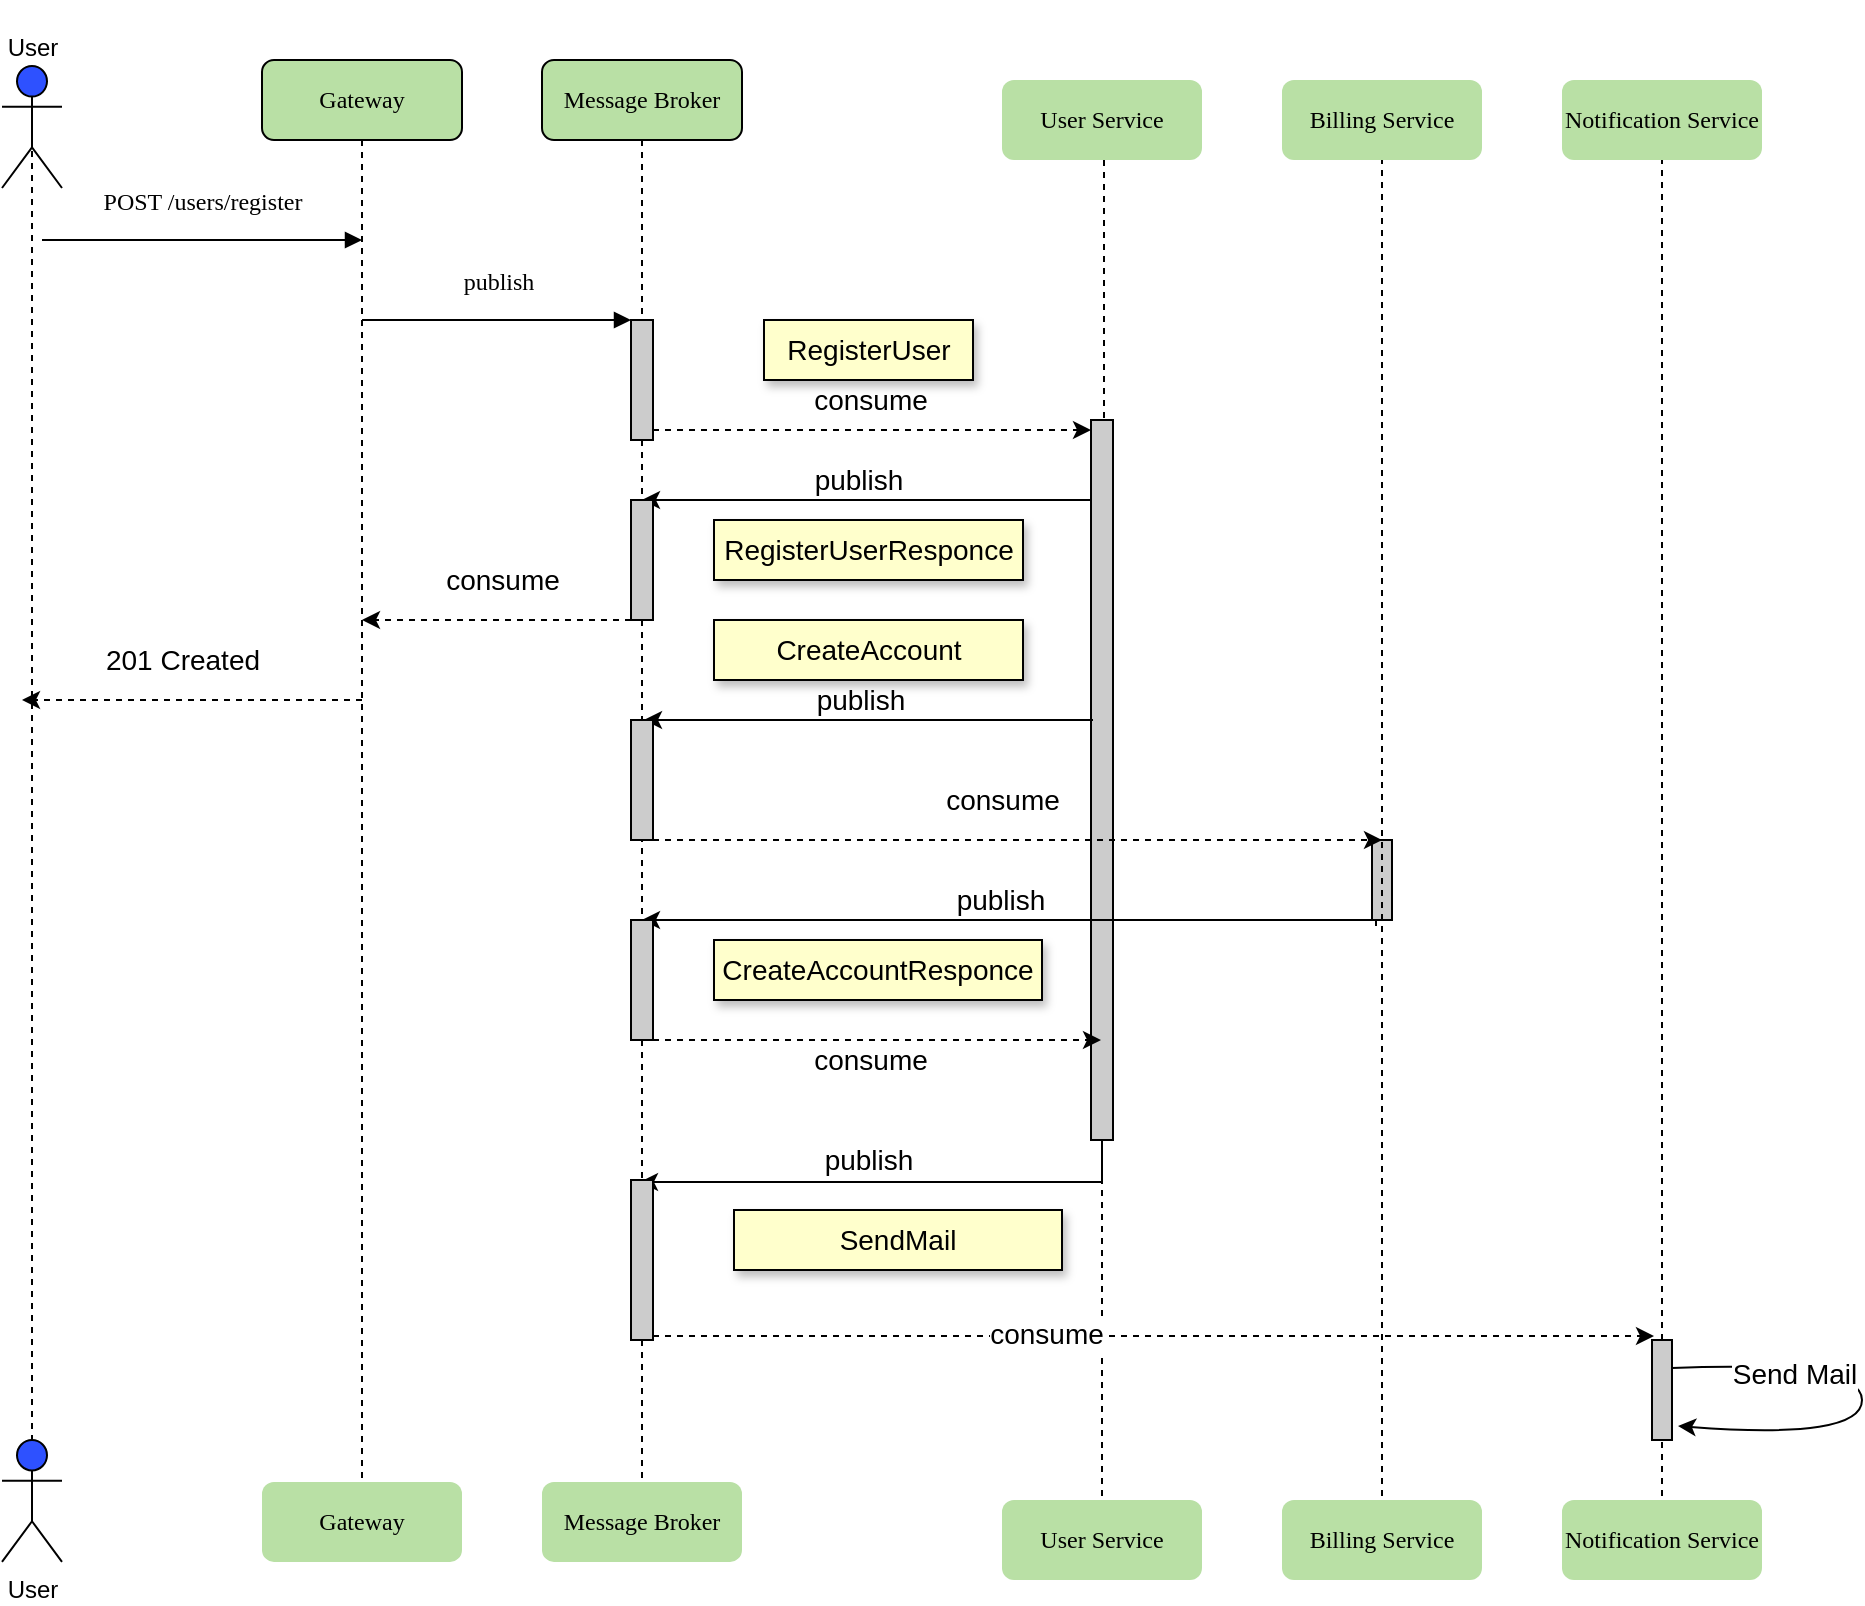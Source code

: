 <mxfile version="14.6.13" type="device" pages="3"><diagram name="Register" id="13e1069c-82ec-6db2-03f1-153e76fe0fe0"><mxGraphModel dx="1422" dy="832" grid="1" gridSize="10" guides="1" tooltips="1" connect="1" arrows="1" fold="1" page="1" pageScale="1" pageWidth="1100" pageHeight="850" background="#ffffff" math="0" shadow="0"><root><mxCell id="0"/><mxCell id="1" parent="0"/><mxCell id="2SGo871ynbZVCUoKekH2-67" style="edgeStyle=elbowEdgeStyle;rounded=0;sketch=0;orthogonalLoop=1;jettySize=auto;elbow=vertical;html=1;shadow=0;dashed=1;fontSize=14;endArrow=none;endFill=0;" parent="1" source="2SGo871ynbZVCUoKekH2-16" target="7baba1c4bc27f4b0-5" edge="1"><mxGeometry relative="1" as="geometry"/></mxCell><mxCell id="7baba1c4bc27f4b0-3" value="User Service" style="shape=umlLifeline;perimeter=lifelinePerimeter;whiteSpace=wrap;html=1;container=1;collapsible=0;recursiveResize=0;outlineConnect=0;rounded=1;shadow=0;comic=0;labelBackgroundColor=none;strokeWidth=1;fontFamily=Verdana;fontSize=12;align=center;fillColor=#B9E0A5;strokeColor=none;" parent="1" vertex="1"><mxGeometry x="540" y="80" width="100" height="630" as="geometry"/></mxCell><mxCell id="7baba1c4bc27f4b0-4" value="Billing Service" style="shape=umlLifeline;perimeter=lifelinePerimeter;whiteSpace=wrap;html=1;container=1;collapsible=0;recursiveResize=0;outlineConnect=0;rounded=1;shadow=0;comic=0;labelBackgroundColor=none;strokeWidth=1;fontFamily=Verdana;fontSize=12;align=center;fillColor=#B9E0A5;strokeColor=none;" parent="1" vertex="1"><mxGeometry x="680" y="80" width="100" height="40" as="geometry"/></mxCell><mxCell id="7baba1c4bc27f4b0-5" value="Notification Service" style="shape=umlLifeline;perimeter=lifelinePerimeter;whiteSpace=wrap;html=1;container=1;collapsible=0;recursiveResize=0;outlineConnect=0;rounded=1;shadow=0;comic=0;labelBackgroundColor=none;strokeWidth=1;fontFamily=Verdana;fontSize=12;align=center;fillColor=#B9E0A5;strokeColor=none;" parent="1" vertex="1"><mxGeometry x="820" y="80" width="100" height="40" as="geometry"/></mxCell><mxCell id="7baba1c4bc27f4b0-16" value="" style="html=1;points=[];perimeter=orthogonalPerimeter;rounded=0;shadow=0;comic=0;labelBackgroundColor=none;strokeWidth=1;fontFamily=Verdana;fontSize=12;align=center;fillColor=#CCCCCC;" parent="1" vertex="1"><mxGeometry x="725" y="460" width="10" height="40" as="geometry"/></mxCell><mxCell id="7baba1c4bc27f4b0-19" value="" style="html=1;points=[];perimeter=orthogonalPerimeter;rounded=0;shadow=0;comic=0;labelBackgroundColor=none;strokeWidth=1;fontFamily=Verdana;fontSize=12;align=center;fillColor=#CCCCCC;" parent="1" vertex="1"><mxGeometry x="865" y="710" width="10" height="50" as="geometry"/></mxCell><mxCell id="2SGo871ynbZVCUoKekH2-10" value="" style="group" parent="1" vertex="1" connectable="0"><mxGeometry x="40" y="40" width="30" height="650" as="geometry"/></mxCell><mxCell id="2SGo871ynbZVCUoKekH2-1" value="User" style="shape=umlActor;verticalLabelPosition=top;verticalAlign=bottom;html=1;outlineConnect=0;fillColor=#2E51FF;labelPosition=center;align=center;" parent="2SGo871ynbZVCUoKekH2-10" vertex="1"><mxGeometry y="33.051" width="30" height="60.937" as="geometry"/></mxCell><mxCell id="2SGo871ynbZVCUoKekH2-63" style="edgeStyle=elbowEdgeStyle;rounded=0;sketch=0;orthogonalLoop=1;jettySize=auto;elbow=vertical;html=1;entryX=0.51;entryY=0.06;entryDx=0;entryDy=0;entryPerimeter=0;shadow=0;dashed=1;fontSize=14;endArrow=none;endFill=0;" parent="1" source="2SGo871ynbZVCUoKekH2-13" target="7baba1c4bc27f4b0-3" edge="1"><mxGeometry relative="1" as="geometry"/></mxCell><mxCell id="2SGo871ynbZVCUoKekH2-13" value="User Service" style="shape=umlLifeline;perimeter=lifelinePerimeter;whiteSpace=wrap;html=1;container=0;collapsible=0;recursiveResize=0;outlineConnect=0;rounded=1;shadow=0;comic=0;labelBackgroundColor=none;strokeWidth=1;fontFamily=Verdana;fontSize=12;align=center;fillColor=#B9E0A5;strokeColor=none;" parent="1" vertex="1"><mxGeometry x="540" y="790" width="100" height="50" as="geometry"/></mxCell><mxCell id="2SGo871ynbZVCUoKekH2-65" style="edgeStyle=elbowEdgeStyle;rounded=0;sketch=0;orthogonalLoop=1;jettySize=auto;elbow=vertical;html=1;shadow=0;dashed=1;fontSize=14;endArrow=none;endFill=0;" parent="1" source="2SGo871ynbZVCUoKekH2-15" target="7baba1c4bc27f4b0-4" edge="1"><mxGeometry relative="1" as="geometry"><mxPoint x="750" y="230" as="targetPoint"/></mxGeometry></mxCell><mxCell id="2SGo871ynbZVCUoKekH2-15" value="Billing Service" style="shape=umlLifeline;perimeter=lifelinePerimeter;whiteSpace=wrap;html=1;container=0;collapsible=0;recursiveResize=0;outlineConnect=0;rounded=1;shadow=0;comic=0;labelBackgroundColor=none;strokeWidth=1;fontFamily=Verdana;fontSize=12;align=center;fillColor=#B9E0A5;strokeColor=none;" parent="1" vertex="1"><mxGeometry x="680" y="790" width="100" height="50" as="geometry"/></mxCell><mxCell id="2SGo871ynbZVCUoKekH2-16" value="Notification Service" style="shape=umlLifeline;perimeter=lifelinePerimeter;whiteSpace=wrap;html=1;container=0;collapsible=0;recursiveResize=0;outlineConnect=0;rounded=1;shadow=0;comic=0;labelBackgroundColor=none;strokeWidth=1;fontFamily=Verdana;fontSize=12;align=center;fillColor=#B9E0A5;strokeColor=none;" parent="1" vertex="1"><mxGeometry x="820" y="790" width="100" height="50" as="geometry"/></mxCell><mxCell id="2SGo871ynbZVCUoKekH2-18" style="edgeStyle=elbowEdgeStyle;rounded=0;sketch=0;orthogonalLoop=1;jettySize=auto;elbow=vertical;html=1;exitX=0.5;exitY=0.5;exitDx=0;exitDy=0;exitPerimeter=0;shadow=0;endArrow=none;endFill=0;dashed=1;" parent="1" source="2SGo871ynbZVCUoKekH2-1" target="2SGo871ynbZVCUoKekH2-8" edge="1"><mxGeometry relative="1" as="geometry"><mxPoint x="55" y="680" as="targetPoint"/></mxGeometry></mxCell><mxCell id="2SGo871ynbZVCUoKekH2-24" style="edgeStyle=elbowEdgeStyle;rounded=0;sketch=0;orthogonalLoop=1;jettySize=auto;elbow=vertical;html=1;shadow=0;dashed=1;endArrow=none;endFill=0;" parent="1" source="2SGo871ynbZVCUoKekH2-20" target="2SGo871ynbZVCUoKekH2-22" edge="1"><mxGeometry relative="1" as="geometry"/></mxCell><mxCell id="2SGo871ynbZVCUoKekH2-20" value="Gateway" style="shape=umlLifeline;perimeter=lifelinePerimeter;whiteSpace=wrap;html=1;container=1;collapsible=0;recursiveResize=0;outlineConnect=0;rounded=1;shadow=0;comic=0;labelBackgroundColor=none;strokeWidth=1;fontFamily=Verdana;fontSize=12;align=center;fillColor=#B9E0A5;size=40;" parent="1" vertex="1"><mxGeometry x="170" y="70" width="100" height="40" as="geometry"/></mxCell><mxCell id="2SGo871ynbZVCUoKekH2-22" value="Gateway" style="shape=umlLifeline;perimeter=lifelinePerimeter;whiteSpace=wrap;html=1;container=0;collapsible=0;recursiveResize=0;outlineConnect=0;rounded=1;shadow=0;comic=0;labelBackgroundColor=none;strokeWidth=1;fontFamily=Verdana;fontSize=12;align=center;fillColor=#B9E0A5;strokeColor=none;" parent="1" vertex="1"><mxGeometry x="170" y="780.94" width="100" height="50" as="geometry"/></mxCell><mxCell id="7baba1c4bc27f4b0-11" value="POST /users/register" style="html=1;verticalAlign=bottom;endArrow=block;labelBackgroundColor=none;fontFamily=Verdana;fontSize=12;edgeStyle=elbowEdgeStyle;elbow=vertical;" parent="1" edge="1"><mxGeometry y="10" relative="1" as="geometry"><mxPoint x="60" y="160" as="sourcePoint"/><mxPoint x="220" y="160" as="targetPoint"/><Array as="points"/><mxPoint as="offset"/></mxGeometry></mxCell><mxCell id="2SGo871ynbZVCUoKekH2-26" style="edgeStyle=elbowEdgeStyle;rounded=0;sketch=0;orthogonalLoop=1;jettySize=auto;elbow=vertical;html=1;shadow=0;dashed=1;endArrow=none;endFill=0;" parent="1" source="2SGo871ynbZVCUoKekH2-27" target="2SGo871ynbZVCUoKekH2-28" edge="1"><mxGeometry relative="1" as="geometry"/></mxCell><mxCell id="2SGo871ynbZVCUoKekH2-27" value="Message Broker" style="shape=umlLifeline;perimeter=lifelinePerimeter;whiteSpace=wrap;html=1;container=1;collapsible=0;recursiveResize=0;outlineConnect=0;rounded=1;shadow=0;comic=0;labelBackgroundColor=none;strokeWidth=1;fontFamily=Verdana;fontSize=12;align=center;fillColor=#B9E0A5;size=40;" parent="1" vertex="1"><mxGeometry x="310" y="70" width="100" height="40" as="geometry"/></mxCell><mxCell id="2SGo871ynbZVCUoKekH2-28" value="Message Broker" style="shape=umlLifeline;perimeter=lifelinePerimeter;whiteSpace=wrap;html=1;container=0;collapsible=0;recursiveResize=0;outlineConnect=0;rounded=1;shadow=0;comic=0;labelBackgroundColor=none;strokeWidth=1;fontFamily=Verdana;fontSize=12;align=center;fillColor=#B9E0A5;strokeColor=none;" parent="1" vertex="1"><mxGeometry x="310" y="780.94" width="100" height="50" as="geometry"/></mxCell><mxCell id="2SGo871ynbZVCUoKekH2-51" style="edgeStyle=elbowEdgeStyle;rounded=0;sketch=0;orthogonalLoop=1;jettySize=auto;elbow=vertical;html=1;shadow=0;dashed=1;fontSize=14;endArrow=classic;endFill=1;" parent="1" source="2SGo871ynbZVCUoKekH2-29" target="2SGo871ynbZVCUoKekH2-32" edge="1"><mxGeometry relative="1" as="geometry"/></mxCell><mxCell id="2SGo871ynbZVCUoKekH2-53" value="consume" style="edgeLabel;html=1;align=center;verticalAlign=middle;resizable=0;points=[];fontSize=14;" parent="2SGo871ynbZVCUoKekH2-51" vertex="1" connectable="0"><mxGeometry x="0.292" y="-3" relative="1" as="geometry"><mxPoint x="-33" y="-18" as="offset"/></mxGeometry></mxCell><mxCell id="2SGo871ynbZVCUoKekH2-29" value="" style="html=1;points=[];perimeter=orthogonalPerimeter;rounded=0;shadow=0;comic=0;labelBackgroundColor=none;strokeWidth=1;fontFamily=Verdana;fontSize=12;align=center;fillColor=#CCCCCC;" parent="1" vertex="1"><mxGeometry x="354.5" y="200" width="11" height="60" as="geometry"/></mxCell><mxCell id="2SGo871ynbZVCUoKekH2-30" value="publish" style="html=1;verticalAlign=bottom;endArrow=block;labelBackgroundColor=none;fontFamily=Verdana;fontSize=12;edgeStyle=elbowEdgeStyle;elbow=vertical;" parent="1" target="2SGo871ynbZVCUoKekH2-29" edge="1"><mxGeometry y="10" relative="1" as="geometry"><mxPoint x="220" y="200" as="sourcePoint"/><mxPoint x="320" y="190" as="targetPoint"/><Array as="points"><mxPoint x="287" y="200"/></Array><mxPoint as="offset"/></mxGeometry></mxCell><mxCell id="2SGo871ynbZVCUoKekH2-35" style="edgeStyle=elbowEdgeStyle;rounded=0;sketch=0;orthogonalLoop=1;jettySize=auto;elbow=vertical;html=1;shadow=0;fontSize=14;endArrow=classic;endFill=1;" parent="1" source="2SGo871ynbZVCUoKekH2-32" edge="1"><mxGeometry relative="1" as="geometry"><mxPoint x="360" y="290" as="targetPoint"/><Array as="points"><mxPoint x="400" y="290"/></Array></mxGeometry></mxCell><mxCell id="2SGo871ynbZVCUoKekH2-36" value="publish" style="edgeLabel;html=1;align=center;verticalAlign=middle;resizable=0;points=[];fontSize=14;" parent="2SGo871ynbZVCUoKekH2-35" vertex="1" connectable="0"><mxGeometry x="0.036" y="1" relative="1" as="geometry"><mxPoint y="-11" as="offset"/></mxGeometry></mxCell><mxCell id="2SGo871ynbZVCUoKekH2-70" style="edgeStyle=elbowEdgeStyle;rounded=0;sketch=0;orthogonalLoop=1;jettySize=auto;elbow=vertical;html=1;entryX=0.409;entryY=0.017;entryDx=0;entryDy=0;entryPerimeter=0;shadow=0;fontSize=14;endArrow=classic;endFill=1;" parent="1" source="2SGo871ynbZVCUoKekH2-32" target="2SGo871ynbZVCUoKekH2-60" edge="1"><mxGeometry relative="1" as="geometry"><Array as="points"><mxPoint x="480" y="631"/><mxPoint x="480" y="611"/></Array></mxGeometry></mxCell><mxCell id="2SGo871ynbZVCUoKekH2-71" value="publish" style="edgeLabel;html=1;align=center;verticalAlign=middle;resizable=0;points=[];fontSize=14;" parent="2SGo871ynbZVCUoKekH2-70" vertex="1" connectable="0"><mxGeometry x="-0.071" y="2" relative="1" as="geometry"><mxPoint x="-21" y="-13" as="offset"/></mxGeometry></mxCell><mxCell id="2SGo871ynbZVCUoKekH2-32" value="" style="html=1;points=[];perimeter=orthogonalPerimeter;rounded=0;shadow=0;comic=0;labelBackgroundColor=none;strokeWidth=1;fontFamily=Verdana;fontSize=12;align=center;fillColor=#CCCCCC;" parent="1" vertex="1"><mxGeometry x="584.5" y="250" width="11" height="360" as="geometry"/></mxCell><mxCell id="2SGo871ynbZVCUoKekH2-37" value="RegisterUser" style="rounded=0;whiteSpace=wrap;html=1;shadow=1;fontSize=14;strokeColor=#000000;fillColor=#FFFFCC;" parent="1" vertex="1"><mxGeometry x="421" y="200" width="104.5" height="30" as="geometry"/></mxCell><mxCell id="2SGo871ynbZVCUoKekH2-38" value="RegisterUserResponce" style="rounded=0;whiteSpace=wrap;html=1;shadow=1;fontSize=14;strokeColor=#000000;fillColor=#FFFFCC;" parent="1" vertex="1"><mxGeometry x="396" y="300" width="154.5" height="30" as="geometry"/></mxCell><mxCell id="2SGo871ynbZVCUoKekH2-41" style="edgeStyle=elbowEdgeStyle;rounded=0;sketch=0;orthogonalLoop=1;jettySize=auto;elbow=vertical;html=1;shadow=0;fontSize=14;endArrow=classic;endFill=1;dashed=1;" parent="1" source="2SGo871ynbZVCUoKekH2-40" edge="1"><mxGeometry relative="1" as="geometry"><mxPoint x="220" y="350" as="targetPoint"/></mxGeometry></mxCell><mxCell id="2SGo871ynbZVCUoKekH2-43" value="consume" style="edgeLabel;html=1;align=center;verticalAlign=middle;resizable=0;points=[];fontSize=14;" parent="2SGo871ynbZVCUoKekH2-41" vertex="1" connectable="0"><mxGeometry x="0.286" y="2" relative="1" as="geometry"><mxPoint x="22" y="-22" as="offset"/></mxGeometry></mxCell><mxCell id="2SGo871ynbZVCUoKekH2-40" value="" style="html=1;points=[];perimeter=orthogonalPerimeter;rounded=0;shadow=0;comic=0;labelBackgroundColor=none;strokeWidth=1;fontFamily=Verdana;fontSize=12;align=center;fillColor=#CCCCCC;" parent="1" vertex="1"><mxGeometry x="354.5" y="290" width="11" height="60" as="geometry"/></mxCell><mxCell id="2SGo871ynbZVCUoKekH2-42" style="edgeStyle=elbowEdgeStyle;rounded=0;sketch=0;orthogonalLoop=1;jettySize=auto;elbow=vertical;html=1;shadow=0;fontSize=14;endArrow=classic;endFill=1;dashed=1;" parent="1" edge="1"><mxGeometry relative="1" as="geometry"><mxPoint x="50" y="390" as="targetPoint"/><mxPoint x="220" y="390" as="sourcePoint"/></mxGeometry></mxCell><mxCell id="2SGo871ynbZVCUoKekH2-44" value="201 Created" style="edgeLabel;html=1;align=center;verticalAlign=middle;resizable=0;points=[];fontSize=14;" parent="2SGo871ynbZVCUoKekH2-42" vertex="1" connectable="0"><mxGeometry x="0.282" y="1" relative="1" as="geometry"><mxPoint x="19" y="-21" as="offset"/></mxGeometry></mxCell><mxCell id="2SGo871ynbZVCUoKekH2-45" style="edgeStyle=elbowEdgeStyle;rounded=0;sketch=0;orthogonalLoop=1;jettySize=auto;elbow=vertical;html=1;shadow=0;fontSize=14;endArrow=classic;endFill=1;" parent="1" edge="1"><mxGeometry relative="1" as="geometry"><mxPoint x="361" y="400" as="targetPoint"/><mxPoint x="585.5" y="400" as="sourcePoint"/><Array as="points"><mxPoint x="401" y="400"/></Array></mxGeometry></mxCell><mxCell id="2SGo871ynbZVCUoKekH2-46" value="publish" style="edgeLabel;html=1;align=center;verticalAlign=middle;resizable=0;points=[];fontSize=14;" parent="2SGo871ynbZVCUoKekH2-45" vertex="1" connectable="0"><mxGeometry x="0.036" y="1" relative="1" as="geometry"><mxPoint y="-11" as="offset"/></mxGeometry></mxCell><mxCell id="2SGo871ynbZVCUoKekH2-68" style="edgeStyle=elbowEdgeStyle;rounded=0;sketch=0;orthogonalLoop=1;jettySize=auto;elbow=vertical;html=1;entryX=0.5;entryY=0;entryDx=0;entryDy=0;entryPerimeter=0;shadow=0;dashed=1;fontSize=14;endArrow=classic;endFill=1;" parent="1" source="2SGo871ynbZVCUoKekH2-47" target="7baba1c4bc27f4b0-16" edge="1"><mxGeometry relative="1" as="geometry"><Array as="points"><mxPoint x="548" y="460"/></Array></mxGeometry></mxCell><mxCell id="2SGo871ynbZVCUoKekH2-69" value="consume" style="edgeLabel;html=1;align=center;verticalAlign=middle;resizable=0;points=[];fontSize=14;" parent="2SGo871ynbZVCUoKekH2-68" vertex="1" connectable="0"><mxGeometry x="-0.086" y="3" relative="1" as="geometry"><mxPoint x="8" y="-17" as="offset"/></mxGeometry></mxCell><mxCell id="2SGo871ynbZVCUoKekH2-47" value="" style="html=1;points=[];perimeter=orthogonalPerimeter;rounded=0;shadow=0;comic=0;labelBackgroundColor=none;strokeWidth=1;fontFamily=Verdana;fontSize=12;align=center;fillColor=#CCCCCC;" parent="1" vertex="1"><mxGeometry x="354.5" y="400" width="11" height="60" as="geometry"/></mxCell><mxCell id="2SGo871ynbZVCUoKekH2-52" value="CreateAccount" style="rounded=0;whiteSpace=wrap;html=1;shadow=1;fontSize=14;strokeColor=#000000;fillColor=#FFFFCC;" parent="1" vertex="1"><mxGeometry x="396" y="350" width="154.5" height="30" as="geometry"/></mxCell><mxCell id="2SGo871ynbZVCUoKekH2-54" style="edgeStyle=elbowEdgeStyle;rounded=0;sketch=0;orthogonalLoop=1;jettySize=auto;elbow=vertical;html=1;shadow=0;fontSize=14;endArrow=classic;endFill=1;exitX=0.2;exitY=1.075;exitDx=0;exitDy=0;exitPerimeter=0;" parent="1" source="7baba1c4bc27f4b0-16" edge="1"><mxGeometry relative="1" as="geometry"><mxPoint x="360" y="500" as="targetPoint"/><mxPoint x="584.5" y="500" as="sourcePoint"/><Array as="points"><mxPoint x="400" y="500"/></Array></mxGeometry></mxCell><mxCell id="2SGo871ynbZVCUoKekH2-55" value="publish" style="edgeLabel;html=1;align=center;verticalAlign=middle;resizable=0;points=[];fontSize=14;" parent="2SGo871ynbZVCUoKekH2-54" vertex="1" connectable="0"><mxGeometry x="0.036" y="1" relative="1" as="geometry"><mxPoint y="-11" as="offset"/></mxGeometry></mxCell><mxCell id="2SGo871ynbZVCUoKekH2-58" style="edgeStyle=elbowEdgeStyle;rounded=0;sketch=0;orthogonalLoop=1;jettySize=auto;elbow=vertical;html=1;shadow=0;dashed=1;fontSize=14;endArrow=classic;endFill=1;" parent="1" source="2SGo871ynbZVCUoKekH2-56" target="7baba1c4bc27f4b0-3" edge="1"><mxGeometry relative="1" as="geometry"><Array as="points"><mxPoint x="453" y="560"/></Array></mxGeometry></mxCell><mxCell id="2SGo871ynbZVCUoKekH2-59" value="consume" style="edgeLabel;html=1;align=center;verticalAlign=middle;resizable=0;points=[];fontSize=14;" parent="2SGo871ynbZVCUoKekH2-58" vertex="1" connectable="0"><mxGeometry x="-0.103" y="-1" relative="1" as="geometry"><mxPoint x="8" y="9" as="offset"/></mxGeometry></mxCell><mxCell id="2SGo871ynbZVCUoKekH2-56" value="" style="html=1;points=[];perimeter=orthogonalPerimeter;rounded=0;shadow=0;comic=0;labelBackgroundColor=none;strokeWidth=1;fontFamily=Verdana;fontSize=12;align=center;fillColor=#CCCCCC;" parent="1" vertex="1"><mxGeometry x="354.5" y="500" width="11" height="60" as="geometry"/></mxCell><mxCell id="2SGo871ynbZVCUoKekH2-57" value="CreateAccountResponce" style="rounded=0;whiteSpace=wrap;html=1;shadow=1;fontSize=14;strokeColor=#000000;fillColor=#FFFFCC;" parent="1" vertex="1"><mxGeometry x="396" y="510" width="164" height="30" as="geometry"/></mxCell><mxCell id="2SGo871ynbZVCUoKekH2-74" style="edgeStyle=elbowEdgeStyle;rounded=0;sketch=0;orthogonalLoop=1;jettySize=auto;elbow=vertical;html=1;entryX=0.1;entryY=-0.04;entryDx=0;entryDy=0;entryPerimeter=0;shadow=0;fontSize=14;endArrow=classic;endFill=1;dashed=1;" parent="1" source="2SGo871ynbZVCUoKekH2-60" target="7baba1c4bc27f4b0-19" edge="1"><mxGeometry relative="1" as="geometry"><Array as="points"><mxPoint x="616" y="708"/></Array></mxGeometry></mxCell><mxCell id="bKW-p8GnOMBq0rDlhqdO-1" value="consume" style="edgeLabel;html=1;align=center;verticalAlign=middle;resizable=0;points=[];fontSize=14;" parent="2SGo871ynbZVCUoKekH2-74" vertex="1" connectable="0"><mxGeometry x="-0.219" y="1" relative="1" as="geometry"><mxPoint x="1" as="offset"/></mxGeometry></mxCell><mxCell id="2SGo871ynbZVCUoKekH2-60" value="" style="html=1;points=[];perimeter=orthogonalPerimeter;rounded=0;shadow=0;comic=0;labelBackgroundColor=none;strokeWidth=1;fontFamily=Verdana;fontSize=12;align=center;fillColor=#CCCCCC;" parent="1" vertex="1"><mxGeometry x="354.5" y="630" width="11" height="80" as="geometry"/></mxCell><mxCell id="2SGo871ynbZVCUoKekH2-8" value="User" style="shape=umlActor;verticalLabelPosition=bottom;verticalAlign=top;html=1;outlineConnect=0;fillColor=#2E51FF;" parent="1" vertex="1"><mxGeometry x="40" y="760.003" width="30" height="60.937" as="geometry"/></mxCell><mxCell id="2SGo871ynbZVCUoKekH2-72" value="SendMail" style="rounded=0;whiteSpace=wrap;html=1;shadow=1;fontSize=14;strokeColor=#000000;fillColor=#FFFFCC;" parent="1" vertex="1"><mxGeometry x="406" y="645" width="164" height="30" as="geometry"/></mxCell><mxCell id="2SGo871ynbZVCUoKekH2-76" value="" style="curved=1;endArrow=classic;html=1;shadow=0;fontSize=14;entryX=1.3;entryY=0.86;entryDx=0;entryDy=0;entryPerimeter=0;exitX=1;exitY=0.28;exitDx=0;exitDy=0;exitPerimeter=0;" parent="1" source="7baba1c4bc27f4b0-19" target="7baba1c4bc27f4b0-19" edge="1"><mxGeometry width="50" height="50" relative="1" as="geometry"><mxPoint x="930" y="720" as="sourcePoint"/><mxPoint x="570" y="410" as="targetPoint"/><Array as="points"><mxPoint x="970" y="720"/><mxPoint x="970" y="760"/></Array></mxGeometry></mxCell><mxCell id="2SGo871ynbZVCUoKekH2-77" value="Send Mail" style="edgeLabel;html=1;align=center;verticalAlign=middle;resizable=0;points=[];fontSize=14;" parent="2SGo871ynbZVCUoKekH2-76" vertex="1" connectable="0"><mxGeometry x="-0.465" y="-5" relative="1" as="geometry"><mxPoint as="offset"/></mxGeometry></mxCell></root></mxGraphModel></diagram><diagram name="Order" id="v_6pavq7wG0vKGo_uAFt"><mxGraphModel dx="1422" dy="832" grid="1" gridSize="10" guides="1" tooltips="1" connect="1" arrows="1" fold="1" page="1" pageScale="1" pageWidth="1100" pageHeight="850" background="#ffffff" math="0" shadow="0"><root><mxCell id="8iOl1f7Hz3PEzKFH0H4v-0"/><mxCell id="8iOl1f7Hz3PEzKFH0H4v-1" parent="8iOl1f7Hz3PEzKFH0H4v-0"/><mxCell id="MxfTaVZXH4EvizRFQKnM-2" style="edgeStyle=orthogonalEdgeStyle;rounded=0;orthogonalLoop=1;jettySize=auto;html=1;dashed=1;" parent="8iOl1f7Hz3PEzKFH0H4v-1" source="MxfTaVZXH4EvizRFQKnM-0" target="MxfTaVZXH4EvizRFQKnM-1" edge="1"><mxGeometry relative="1" as="geometry"/></mxCell><mxCell id="8iOl1f7Hz3PEzKFH0H4v-2" style="edgeStyle=elbowEdgeStyle;rounded=0;sketch=0;orthogonalLoop=1;jettySize=auto;elbow=vertical;html=1;shadow=0;dashed=1;fontSize=14;endArrow=none;endFill=0;" parent="8iOl1f7Hz3PEzKFH0H4v-1" source="8iOl1f7Hz3PEzKFH0H4v-14" target="8iOl1f7Hz3PEzKFH0H4v-5" edge="1"><mxGeometry relative="1" as="geometry"/></mxCell><mxCell id="8iOl1f7Hz3PEzKFH0H4v-3" value="User Service" style="shape=umlLifeline;perimeter=lifelinePerimeter;whiteSpace=wrap;html=1;container=1;collapsible=0;recursiveResize=0;outlineConnect=0;rounded=1;shadow=0;comic=0;labelBackgroundColor=none;strokeWidth=1;fontFamily=Verdana;fontSize=12;align=center;fillColor=#B9E0A5;strokeColor=none;" parent="8iOl1f7Hz3PEzKFH0H4v-1" vertex="1"><mxGeometry x="642" y="70" width="100" height="630" as="geometry"/></mxCell><mxCell id="8iOl1f7Hz3PEzKFH0H4v-4" value="Billing Service" style="shape=umlLifeline;perimeter=lifelinePerimeter;whiteSpace=wrap;html=1;container=1;collapsible=0;recursiveResize=0;outlineConnect=0;rounded=1;shadow=0;comic=0;labelBackgroundColor=none;strokeWidth=1;fontFamily=Verdana;fontSize=12;align=center;fillColor=#B9E0A5;strokeColor=none;" parent="8iOl1f7Hz3PEzKFH0H4v-1" vertex="1"><mxGeometry x="782" y="70" width="100" height="40" as="geometry"/></mxCell><mxCell id="8iOl1f7Hz3PEzKFH0H4v-5" value="Notification Service" style="shape=umlLifeline;perimeter=lifelinePerimeter;whiteSpace=wrap;html=1;container=1;collapsible=0;recursiveResize=0;outlineConnect=0;rounded=1;shadow=0;comic=0;labelBackgroundColor=none;strokeWidth=1;fontFamily=Verdana;fontSize=12;align=center;fillColor=#B9E0A5;strokeColor=none;" parent="8iOl1f7Hz3PEzKFH0H4v-1" vertex="1"><mxGeometry x="922" y="70" width="100" height="40" as="geometry"/></mxCell><mxCell id="8iOl1f7Hz3PEzKFH0H4v-7" value="" style="html=1;points=[];perimeter=orthogonalPerimeter;rounded=0;shadow=0;comic=0;labelBackgroundColor=none;strokeWidth=1;fontFamily=Verdana;fontSize=12;align=center;fillColor=#CCCCCC;" parent="8iOl1f7Hz3PEzKFH0H4v-1" vertex="1"><mxGeometry x="967" y="740" width="10" height="50" as="geometry"/></mxCell><mxCell id="8iOl1f7Hz3PEzKFH0H4v-8" value="" style="group" parent="8iOl1f7Hz3PEzKFH0H4v-1" vertex="1" connectable="0"><mxGeometry x="40" y="40" width="30" height="650" as="geometry"/></mxCell><mxCell id="8iOl1f7Hz3PEzKFH0H4v-9" value="User" style="shape=umlActor;verticalLabelPosition=top;verticalAlign=bottom;html=1;outlineConnect=0;fillColor=#2E51FF;labelPosition=center;align=center;" parent="8iOl1f7Hz3PEzKFH0H4v-8" vertex="1"><mxGeometry y="33.051" width="30" height="60.937" as="geometry"/></mxCell><mxCell id="8iOl1f7Hz3PEzKFH0H4v-10" style="edgeStyle=elbowEdgeStyle;rounded=0;sketch=0;orthogonalLoop=1;jettySize=auto;elbow=vertical;html=1;entryX=0.51;entryY=0.06;entryDx=0;entryDy=0;entryPerimeter=0;shadow=0;dashed=1;fontSize=14;endArrow=none;endFill=0;" parent="8iOl1f7Hz3PEzKFH0H4v-1" source="8iOl1f7Hz3PEzKFH0H4v-11" target="8iOl1f7Hz3PEzKFH0H4v-3" edge="1"><mxGeometry relative="1" as="geometry"/></mxCell><mxCell id="8iOl1f7Hz3PEzKFH0H4v-11" value="User Service" style="shape=umlLifeline;perimeter=lifelinePerimeter;whiteSpace=wrap;html=1;container=0;collapsible=0;recursiveResize=0;outlineConnect=0;rounded=1;shadow=0;comic=0;labelBackgroundColor=none;strokeWidth=1;fontFamily=Verdana;fontSize=12;align=center;fillColor=#B9E0A5;strokeColor=none;" parent="8iOl1f7Hz3PEzKFH0H4v-1" vertex="1"><mxGeometry x="642" y="880" width="100" height="50" as="geometry"/></mxCell><mxCell id="8iOl1f7Hz3PEzKFH0H4v-12" style="edgeStyle=elbowEdgeStyle;rounded=0;sketch=0;orthogonalLoop=1;jettySize=auto;elbow=vertical;html=1;shadow=0;dashed=1;fontSize=14;endArrow=none;endFill=0;" parent="8iOl1f7Hz3PEzKFH0H4v-1" source="8iOl1f7Hz3PEzKFH0H4v-13" target="8iOl1f7Hz3PEzKFH0H4v-4" edge="1"><mxGeometry relative="1" as="geometry"><mxPoint x="852" y="220" as="targetPoint"/></mxGeometry></mxCell><mxCell id="8iOl1f7Hz3PEzKFH0H4v-13" value="Billing Service" style="shape=umlLifeline;perimeter=lifelinePerimeter;whiteSpace=wrap;html=1;container=0;collapsible=0;recursiveResize=0;outlineConnect=0;rounded=1;shadow=0;comic=0;labelBackgroundColor=none;strokeWidth=1;fontFamily=Verdana;fontSize=12;align=center;fillColor=#B9E0A5;strokeColor=none;" parent="8iOl1f7Hz3PEzKFH0H4v-1" vertex="1"><mxGeometry x="782" y="880" width="100" height="50" as="geometry"/></mxCell><mxCell id="8iOl1f7Hz3PEzKFH0H4v-14" value="Notification Service" style="shape=umlLifeline;perimeter=lifelinePerimeter;whiteSpace=wrap;html=1;container=0;collapsible=0;recursiveResize=0;outlineConnect=0;rounded=1;shadow=0;comic=0;labelBackgroundColor=none;strokeWidth=1;fontFamily=Verdana;fontSize=12;align=center;fillColor=#B9E0A5;strokeColor=none;" parent="8iOl1f7Hz3PEzKFH0H4v-1" vertex="1"><mxGeometry x="922" y="880" width="100" height="50" as="geometry"/></mxCell><mxCell id="8iOl1f7Hz3PEzKFH0H4v-15" style="edgeStyle=elbowEdgeStyle;rounded=0;sketch=0;orthogonalLoop=1;jettySize=auto;elbow=vertical;html=1;exitX=0.5;exitY=0.5;exitDx=0;exitDy=0;exitPerimeter=0;shadow=0;endArrow=none;endFill=0;dashed=1;" parent="8iOl1f7Hz3PEzKFH0H4v-1" source="8iOl1f7Hz3PEzKFH0H4v-9" target="8iOl1f7Hz3PEzKFH0H4v-54" edge="1"><mxGeometry relative="1" as="geometry"><mxPoint x="55" y="680" as="targetPoint"/></mxGeometry></mxCell><mxCell id="8iOl1f7Hz3PEzKFH0H4v-16" style="edgeStyle=elbowEdgeStyle;rounded=0;sketch=0;orthogonalLoop=1;jettySize=auto;elbow=vertical;html=1;shadow=0;dashed=1;endArrow=none;endFill=0;" parent="8iOl1f7Hz3PEzKFH0H4v-1" source="8iOl1f7Hz3PEzKFH0H4v-17" target="8iOl1f7Hz3PEzKFH0H4v-18" edge="1"><mxGeometry relative="1" as="geometry"/></mxCell><mxCell id="8iOl1f7Hz3PEzKFH0H4v-17" value="Gateway" style="shape=umlLifeline;perimeter=lifelinePerimeter;whiteSpace=wrap;html=1;container=1;collapsible=0;recursiveResize=0;outlineConnect=0;rounded=1;shadow=0;comic=0;labelBackgroundColor=none;strokeWidth=1;fontFamily=Verdana;fontSize=12;align=center;fillColor=#B9E0A5;size=40;" parent="8iOl1f7Hz3PEzKFH0H4v-1" vertex="1"><mxGeometry x="170" y="70" width="100" height="40" as="geometry"/></mxCell><mxCell id="8iOl1f7Hz3PEzKFH0H4v-18" value="Gateway" style="shape=umlLifeline;perimeter=lifelinePerimeter;whiteSpace=wrap;html=1;container=0;collapsible=0;recursiveResize=0;outlineConnect=0;rounded=1;shadow=0;comic=0;labelBackgroundColor=none;strokeWidth=1;fontFamily=Verdana;fontSize=12;align=center;fillColor=#B9E0A5;strokeColor=none;" parent="8iOl1f7Hz3PEzKFH0H4v-1" vertex="1"><mxGeometry x="170" y="880" width="100" height="50" as="geometry"/></mxCell><mxCell id="8iOl1f7Hz3PEzKFH0H4v-19" value="POST /orders" style="html=1;verticalAlign=bottom;endArrow=block;labelBackgroundColor=none;fontFamily=Verdana;fontSize=12;edgeStyle=elbowEdgeStyle;elbow=vertical;" parent="8iOl1f7Hz3PEzKFH0H4v-1" edge="1"><mxGeometry y="10" relative="1" as="geometry"><mxPoint x="60" y="160" as="sourcePoint"/><mxPoint x="220" y="160" as="targetPoint"/><Array as="points"/><mxPoint as="offset"/></mxGeometry></mxCell><mxCell id="8iOl1f7Hz3PEzKFH0H4v-20" style="edgeStyle=elbowEdgeStyle;rounded=0;sketch=0;orthogonalLoop=1;jettySize=auto;elbow=vertical;html=1;shadow=0;dashed=1;endArrow=none;endFill=0;" parent="8iOl1f7Hz3PEzKFH0H4v-1" source="8iOl1f7Hz3PEzKFH0H4v-21" target="8iOl1f7Hz3PEzKFH0H4v-22" edge="1"><mxGeometry relative="1" as="geometry"/></mxCell><mxCell id="8iOl1f7Hz3PEzKFH0H4v-21" value="Message Broker" style="shape=umlLifeline;perimeter=lifelinePerimeter;whiteSpace=wrap;html=1;container=1;collapsible=0;recursiveResize=0;outlineConnect=0;rounded=1;shadow=0;comic=0;labelBackgroundColor=none;strokeWidth=1;fontFamily=Verdana;fontSize=12;align=center;fillColor=#B9E0A5;size=40;" parent="8iOl1f7Hz3PEzKFH0H4v-1" vertex="1"><mxGeometry x="310" y="70" width="100" height="40" as="geometry"/></mxCell><mxCell id="8iOl1f7Hz3PEzKFH0H4v-22" value="Message Broker" style="shape=umlLifeline;perimeter=lifelinePerimeter;whiteSpace=wrap;html=1;container=0;collapsible=0;recursiveResize=0;outlineConnect=0;rounded=1;shadow=0;comic=0;labelBackgroundColor=none;strokeWidth=1;fontFamily=Verdana;fontSize=12;align=center;fillColor=#B9E0A5;strokeColor=none;" parent="8iOl1f7Hz3PEzKFH0H4v-1" vertex="1"><mxGeometry x="310" y="880" width="100" height="50" as="geometry"/></mxCell><mxCell id="MxfTaVZXH4EvizRFQKnM-3" style="edgeStyle=orthogonalEdgeStyle;rounded=0;orthogonalLoop=1;jettySize=auto;html=1;dashed=1;" parent="8iOl1f7Hz3PEzKFH0H4v-1" source="8iOl1f7Hz3PEzKFH0H4v-25" edge="1"><mxGeometry relative="1" as="geometry"><mxPoint x="520" y="260" as="targetPoint"/><Array as="points"><mxPoint x="400" y="260"/><mxPoint x="400" y="260"/></Array></mxGeometry></mxCell><mxCell id="MxfTaVZXH4EvizRFQKnM-4" value="consume" style="edgeLabel;html=1;align=center;verticalAlign=middle;resizable=0;points=[];fontSize=14;" parent="MxfTaVZXH4EvizRFQKnM-3" vertex="1" connectable="0"><mxGeometry x="0.21" relative="1" as="geometry"><mxPoint as="offset"/></mxGeometry></mxCell><mxCell id="8iOl1f7Hz3PEzKFH0H4v-25" value="" style="html=1;points=[];perimeter=orthogonalPerimeter;rounded=0;shadow=0;comic=0;labelBackgroundColor=none;strokeWidth=1;fontFamily=Verdana;fontSize=12;align=center;fillColor=#CCCCCC;" parent="8iOl1f7Hz3PEzKFH0H4v-1" vertex="1"><mxGeometry x="354.5" y="200" width="11" height="60" as="geometry"/></mxCell><mxCell id="8iOl1f7Hz3PEzKFH0H4v-26" value="publish" style="html=1;verticalAlign=bottom;endArrow=block;labelBackgroundColor=none;fontFamily=Verdana;fontSize=12;edgeStyle=elbowEdgeStyle;elbow=vertical;" parent="8iOl1f7Hz3PEzKFH0H4v-1" target="8iOl1f7Hz3PEzKFH0H4v-25" edge="1"><mxGeometry y="10" relative="1" as="geometry"><mxPoint x="220" y="200" as="sourcePoint"/><mxPoint x="320" y="190" as="targetPoint"/><Array as="points"><mxPoint x="287" y="200"/></Array><mxPoint as="offset"/></mxGeometry></mxCell><mxCell id="8iOl1f7Hz3PEzKFH0H4v-32" value="CreateOrder" style="rounded=0;whiteSpace=wrap;html=1;shadow=1;fontSize=14;strokeColor=#000000;fillColor=#FFFFCC;" parent="8iOl1f7Hz3PEzKFH0H4v-1" vertex="1"><mxGeometry x="390" y="210" width="104.5" height="30" as="geometry"/></mxCell><mxCell id="MxfTaVZXH4EvizRFQKnM-6" style="edgeStyle=orthogonalEdgeStyle;rounded=0;orthogonalLoop=1;jettySize=auto;html=1;dashed=1;fontSize=14;entryX=0.6;entryY=-0.037;entryDx=0;entryDy=0;entryPerimeter=0;" parent="8iOl1f7Hz3PEzKFH0H4v-1" source="8iOl1f7Hz3PEzKFH0H4v-36" target="8iOl1f7Hz3PEzKFH0H4v-6" edge="1"><mxGeometry relative="1" as="geometry"><mxPoint x="835" y="290" as="targetPoint"/><Array as="points"><mxPoint x="833" y="370"/></Array></mxGeometry></mxCell><mxCell id="MxfTaVZXH4EvizRFQKnM-7" value="consume" style="edgeLabel;html=1;align=center;verticalAlign=middle;resizable=0;points=[];fontSize=14;" parent="MxfTaVZXH4EvizRFQKnM-6" vertex="1" connectable="0"><mxGeometry x="0.229" y="-1" relative="1" as="geometry"><mxPoint as="offset"/></mxGeometry></mxCell><mxCell id="8iOl1f7Hz3PEzKFH0H4v-36" value="" style="html=1;points=[];perimeter=orthogonalPerimeter;rounded=0;shadow=0;comic=0;labelBackgroundColor=none;strokeWidth=1;fontFamily=Verdana;fontSize=12;align=center;fillColor=#CCCCCC;" parent="8iOl1f7Hz3PEzKFH0H4v-1" vertex="1"><mxGeometry x="354.5" y="310" width="11" height="60" as="geometry"/></mxCell><mxCell id="8iOl1f7Hz3PEzKFH0H4v-37" style="edgeStyle=elbowEdgeStyle;rounded=0;sketch=0;orthogonalLoop=1;jettySize=auto;elbow=vertical;html=1;shadow=0;fontSize=14;endArrow=classic;endFill=1;dashed=1;" parent="8iOl1f7Hz3PEzKFH0H4v-1" edge="1"><mxGeometry relative="1" as="geometry"><mxPoint x="50" y="660" as="targetPoint"/><mxPoint x="220" y="660" as="sourcePoint"/></mxGeometry></mxCell><mxCell id="8iOl1f7Hz3PEzKFH0H4v-38" value="201 Created" style="edgeLabel;html=1;align=center;verticalAlign=middle;resizable=0;points=[];fontSize=14;" parent="8iOl1f7Hz3PEzKFH0H4v-37" vertex="1" connectable="0"><mxGeometry x="0.282" y="1" relative="1" as="geometry"><mxPoint x="19" y="-21" as="offset"/></mxGeometry></mxCell><mxCell id="MxfTaVZXH4EvizRFQKnM-12" style="edgeStyle=orthogonalEdgeStyle;rounded=0;orthogonalLoop=1;jettySize=auto;html=1;fontSize=14;dashed=1;" parent="8iOl1f7Hz3PEzKFH0H4v-1" source="8iOl1f7Hz3PEzKFH0H4v-43" edge="1"><mxGeometry relative="1" as="geometry"><mxPoint x="520" y="480" as="targetPoint"/><Array as="points"><mxPoint x="520" y="480"/></Array></mxGeometry></mxCell><mxCell id="MxfTaVZXH4EvizRFQKnM-13" value="consume" style="edgeLabel;html=1;align=center;verticalAlign=middle;resizable=0;points=[];fontSize=14;" parent="MxfTaVZXH4EvizRFQKnM-12" vertex="1" connectable="0"><mxGeometry x="-0.23" y="2" relative="1" as="geometry"><mxPoint x="1" as="offset"/></mxGeometry></mxCell><mxCell id="8iOl1f7Hz3PEzKFH0H4v-43" value="" style="html=1;points=[];perimeter=orthogonalPerimeter;rounded=0;shadow=0;comic=0;labelBackgroundColor=none;strokeWidth=1;fontFamily=Verdana;fontSize=12;align=center;fillColor=#CCCCCC;" parent="8iOl1f7Hz3PEzKFH0H4v-1" vertex="1"><mxGeometry x="354.5" y="425" width="11" height="60" as="geometry"/></mxCell><mxCell id="8iOl1f7Hz3PEzKFH0H4v-51" style="edgeStyle=elbowEdgeStyle;rounded=0;sketch=0;orthogonalLoop=1;jettySize=auto;elbow=vertical;html=1;entryX=0.1;entryY=-0.04;entryDx=0;entryDy=0;entryPerimeter=0;shadow=0;fontSize=14;endArrow=classic;endFill=1;dashed=1;" parent="8iOl1f7Hz3PEzKFH0H4v-1" source="8iOl1f7Hz3PEzKFH0H4v-53" target="8iOl1f7Hz3PEzKFH0H4v-7" edge="1"><mxGeometry relative="1" as="geometry"><Array as="points"><mxPoint x="611.67" y="748"/></Array></mxGeometry></mxCell><mxCell id="8iOl1f7Hz3PEzKFH0H4v-52" value="consume" style="edgeLabel;html=1;align=center;verticalAlign=middle;resizable=0;points=[];fontSize=14;" parent="8iOl1f7Hz3PEzKFH0H4v-51" vertex="1" connectable="0"><mxGeometry x="-0.219" y="1" relative="1" as="geometry"><mxPoint x="1" as="offset"/></mxGeometry></mxCell><mxCell id="8iOl1f7Hz3PEzKFH0H4v-53" value="" style="html=1;points=[];perimeter=orthogonalPerimeter;rounded=0;shadow=0;comic=0;labelBackgroundColor=none;strokeWidth=1;fontFamily=Verdana;fontSize=12;align=center;fillColor=#CCCCCC;" parent="8iOl1f7Hz3PEzKFH0H4v-1" vertex="1"><mxGeometry x="354.92" y="660" width="11" height="90" as="geometry"/></mxCell><mxCell id="8iOl1f7Hz3PEzKFH0H4v-54" value="User" style="shape=umlActor;verticalLabelPosition=bottom;verticalAlign=top;html=1;outlineConnect=0;fillColor=#2E51FF;" parent="8iOl1f7Hz3PEzKFH0H4v-1" vertex="1"><mxGeometry x="40" y="859.062" width="30" height="60.937" as="geometry"/></mxCell><mxCell id="8iOl1f7Hz3PEzKFH0H4v-55" value="SendMail" style="rounded=0;whiteSpace=wrap;html=1;shadow=1;fontSize=14;strokeColor=#000000;fillColor=#FFFFCC;" parent="8iOl1f7Hz3PEzKFH0H4v-1" vertex="1"><mxGeometry x="390" y="620" width="100" height="30" as="geometry"/></mxCell><mxCell id="8iOl1f7Hz3PEzKFH0H4v-56" value="" style="curved=1;endArrow=classic;html=1;shadow=0;fontSize=14;entryX=1.3;entryY=0.86;entryDx=0;entryDy=0;entryPerimeter=0;exitX=1;exitY=0.28;exitDx=0;exitDy=0;exitPerimeter=0;" parent="8iOl1f7Hz3PEzKFH0H4v-1" source="8iOl1f7Hz3PEzKFH0H4v-7" target="8iOl1f7Hz3PEzKFH0H4v-7" edge="1"><mxGeometry width="50" height="50" relative="1" as="geometry"><mxPoint x="1032" y="710" as="sourcePoint"/><mxPoint x="672" y="400" as="targetPoint"/><Array as="points"><mxPoint x="1072" y="710"/><mxPoint x="1072" y="750"/></Array></mxGeometry></mxCell><mxCell id="8iOl1f7Hz3PEzKFH0H4v-57" value="Send Mail" style="edgeLabel;html=1;align=center;verticalAlign=middle;resizable=0;points=[];fontSize=14;" parent="8iOl1f7Hz3PEzKFH0H4v-56" vertex="1" connectable="0"><mxGeometry x="-0.465" y="-5" relative="1" as="geometry"><mxPoint as="offset"/></mxGeometry></mxCell><mxCell id="MxfTaVZXH4EvizRFQKnM-0" value="Order Service" style="shape=umlLifeline;perimeter=lifelinePerimeter;whiteSpace=wrap;html=1;container=1;collapsible=0;recursiveResize=0;outlineConnect=0;rounded=1;shadow=0;comic=0;labelBackgroundColor=none;strokeWidth=1;fontFamily=Verdana;fontSize=12;align=center;fillColor=#B9E0A5;size=40;" parent="8iOl1f7Hz3PEzKFH0H4v-1" vertex="1"><mxGeometry x="470" y="70" width="100" height="40" as="geometry"/></mxCell><mxCell id="MxfTaVZXH4EvizRFQKnM-1" value="Order Service" style="shape=umlLifeline;perimeter=lifelinePerimeter;whiteSpace=wrap;html=1;container=1;collapsible=0;recursiveResize=0;outlineConnect=0;rounded=1;shadow=0;comic=0;labelBackgroundColor=none;strokeWidth=1;fontFamily=Verdana;fontSize=12;align=center;fillColor=#B9E0A5;size=40;" parent="8iOl1f7Hz3PEzKFH0H4v-1" vertex="1"><mxGeometry x="465.67" y="880" width="100" height="40" as="geometry"/></mxCell><mxCell id="MxfTaVZXH4EvizRFQKnM-8" style="edgeStyle=orthogonalEdgeStyle;rounded=0;orthogonalLoop=1;jettySize=auto;html=1;entryX=1.136;entryY=0.05;entryDx=0;entryDy=0;entryPerimeter=0;fontSize=14;" parent="8iOl1f7Hz3PEzKFH0H4v-1" source="MxfTaVZXH4EvizRFQKnM-5" target="8iOl1f7Hz3PEzKFH0H4v-36" edge="1"><mxGeometry relative="1" as="geometry"><Array as="points"><mxPoint x="369" y="310"/><mxPoint x="369" y="313"/></Array></mxGeometry></mxCell><mxCell id="MxfTaVZXH4EvizRFQKnM-9" value="publish" style="edgeLabel;html=1;align=center;verticalAlign=middle;resizable=0;points=[];fontSize=14;" parent="MxfTaVZXH4EvizRFQKnM-8" vertex="1" connectable="0"><mxGeometry x="0.232" y="-1" relative="1" as="geometry"><mxPoint as="offset"/></mxGeometry></mxCell><mxCell id="MxfTaVZXH4EvizRFQKnM-16" style="edgeStyle=orthogonalEdgeStyle;rounded=0;orthogonalLoop=1;jettySize=auto;html=1;fontSize=14;" parent="8iOl1f7Hz3PEzKFH0H4v-1" edge="1"><mxGeometry relative="1" as="geometry"><mxPoint x="355.67" y="660" as="targetPoint"/><Array as="points"><mxPoint x="355.67" y="660"/></Array><mxPoint x="510.17" y="660" as="sourcePoint"/></mxGeometry></mxCell><mxCell id="MxfTaVZXH4EvizRFQKnM-17" value="publish" style="edgeLabel;html=1;align=center;verticalAlign=middle;resizable=0;points=[];fontSize=14;" parent="MxfTaVZXH4EvizRFQKnM-16" vertex="1" connectable="0"><mxGeometry x="0.275" y="3" relative="1" as="geometry"><mxPoint x="1" as="offset"/></mxGeometry></mxCell><mxCell id="f5vIGXP6JTjeZQaGhytG-0" style="edgeStyle=orthogonalEdgeStyle;rounded=0;orthogonalLoop=1;jettySize=auto;html=1;" edge="1" parent="8iOl1f7Hz3PEzKFH0H4v-1" source="MxfTaVZXH4EvizRFQKnM-5"><mxGeometry relative="1" as="geometry"><mxPoint x="360" y="540" as="targetPoint"/><Array as="points"><mxPoint x="360" y="540"/></Array></mxGeometry></mxCell><mxCell id="MxfTaVZXH4EvizRFQKnM-5" value="" style="html=1;points=[];perimeter=orthogonalPerimeter;rounded=0;shadow=0;comic=0;labelBackgroundColor=none;strokeWidth=1;fontFamily=Verdana;fontSize=12;align=center;fillColor=#CCCCCC;" parent="8iOl1f7Hz3PEzKFH0H4v-1" vertex="1"><mxGeometry x="514.5" y="260" width="11" height="400" as="geometry"/></mxCell><mxCell id="MxfTaVZXH4EvizRFQKnM-11" style="edgeStyle=orthogonalEdgeStyle;rounded=0;orthogonalLoop=1;jettySize=auto;html=1;entryX=0.682;entryY=0.033;entryDx=0;entryDy=0;entryPerimeter=0;fontSize=14;" parent="8iOl1f7Hz3PEzKFH0H4v-1" source="8iOl1f7Hz3PEzKFH0H4v-6" target="8iOl1f7Hz3PEzKFH0H4v-43" edge="1"><mxGeometry relative="1" as="geometry"><Array as="points"><mxPoint x="832" y="427"/></Array></mxGeometry></mxCell><mxCell id="MxfTaVZXH4EvizRFQKnM-14" value="publish" style="edgeLabel;html=1;align=center;verticalAlign=middle;resizable=0;points=[];fontSize=14;" parent="MxfTaVZXH4EvizRFQKnM-11" vertex="1" connectable="0"><mxGeometry x="-0.217" y="-1" relative="1" as="geometry"><mxPoint as="offset"/></mxGeometry></mxCell><mxCell id="8iOl1f7Hz3PEzKFH0H4v-6" value="" style="html=1;points=[];perimeter=orthogonalPerimeter;rounded=0;shadow=0;comic=0;labelBackgroundColor=none;strokeWidth=1;fontFamily=Verdana;fontSize=12;align=center;fillColor=#CCCCCC;" parent="8iOl1f7Hz3PEzKFH0H4v-1" vertex="1"><mxGeometry x="827" y="370" width="10" height="60" as="geometry"/></mxCell><mxCell id="MxfTaVZXH4EvizRFQKnM-10" value="ChangeBalance" style="rounded=0;whiteSpace=wrap;html=1;shadow=1;fontSize=14;strokeColor=#000000;fillColor=#FFFFCC;" parent="8iOl1f7Hz3PEzKFH0H4v-1" vertex="1"><mxGeometry x="390" y="270" width="104.5" height="30" as="geometry"/></mxCell><mxCell id="MxfTaVZXH4EvizRFQKnM-15" value="ChangedBalance" style="rounded=0;whiteSpace=wrap;html=1;shadow=1;fontSize=14;strokeColor=#000000;fillColor=#FFFFCC;" parent="8iOl1f7Hz3PEzKFH0H4v-1" vertex="1"><mxGeometry x="570" y="385" width="120" height="30" as="geometry"/></mxCell><mxCell id="f5vIGXP6JTjeZQaGhytG-1" value="CreatedOrder" style="rounded=0;whiteSpace=wrap;html=1;shadow=1;fontSize=14;strokeColor=#000000;fillColor=#FFFFCC;" vertex="1" parent="8iOl1f7Hz3PEzKFH0H4v-1"><mxGeometry x="390" y="500" width="104.5" height="30" as="geometry"/></mxCell><mxCell id="f5vIGXP6JTjeZQaGhytG-3" style="edgeStyle=orthogonalEdgeStyle;rounded=0;orthogonalLoop=1;jettySize=auto;html=1;dashed=1;" edge="1" parent="8iOl1f7Hz3PEzKFH0H4v-1" source="f5vIGXP6JTjeZQaGhytG-2"><mxGeometry relative="1" as="geometry"><mxPoint x="220" y="600" as="targetPoint"/><Array as="points"><mxPoint x="220" y="600"/></Array></mxGeometry></mxCell><mxCell id="f5vIGXP6JTjeZQaGhytG-4" value="consume" style="edgeLabel;html=1;align=center;verticalAlign=middle;resizable=0;points=[];fontSize=14;" vertex="1" connectable="0" parent="f5vIGXP6JTjeZQaGhytG-3"><mxGeometry x="0.301" y="2" relative="1" as="geometry"><mxPoint x="23" y="-22" as="offset"/></mxGeometry></mxCell><mxCell id="f5vIGXP6JTjeZQaGhytG-2" value="" style="html=1;points=[];perimeter=orthogonalPerimeter;rounded=0;shadow=0;comic=0;labelBackgroundColor=none;strokeWidth=1;fontFamily=Verdana;fontSize=12;align=center;fillColor=#CCCCCC;" vertex="1" parent="8iOl1f7Hz3PEzKFH0H4v-1"><mxGeometry x="354.5" y="540" width="11" height="60" as="geometry"/></mxCell></root></mxGraphModel></diagram><diagram name="Deposit" id="Da0s6NkLBp-3fmM_zhhr"><mxGraphModel dx="1422" dy="832" grid="1" gridSize="10" guides="1" tooltips="1" connect="1" arrows="1" fold="1" page="1" pageScale="1" pageWidth="1100" pageHeight="850" background="#ffffff" math="0" shadow="0"><root><mxCell id="UBt0L-omcV8d7BGvguRC-0"/><mxCell id="UBt0L-omcV8d7BGvguRC-1" parent="UBt0L-omcV8d7BGvguRC-0"/><mxCell id="UBt0L-omcV8d7BGvguRC-2" style="edgeStyle=orthogonalEdgeStyle;rounded=0;orthogonalLoop=1;jettySize=auto;html=1;dashed=1;" edge="1" parent="UBt0L-omcV8d7BGvguRC-1" source="UBt0L-omcV8d7BGvguRC-43" target="UBt0L-omcV8d7BGvguRC-44"><mxGeometry relative="1" as="geometry"/></mxCell><mxCell id="UBt0L-omcV8d7BGvguRC-3" style="edgeStyle=elbowEdgeStyle;rounded=0;sketch=0;orthogonalLoop=1;jettySize=auto;elbow=vertical;html=1;shadow=0;dashed=1;fontSize=14;endArrow=none;endFill=0;" edge="1" parent="UBt0L-omcV8d7BGvguRC-1" source="UBt0L-omcV8d7BGvguRC-14" target="UBt0L-omcV8d7BGvguRC-6"><mxGeometry relative="1" as="geometry"/></mxCell><mxCell id="UBt0L-omcV8d7BGvguRC-4" value="User Service" style="shape=umlLifeline;perimeter=lifelinePerimeter;whiteSpace=wrap;html=1;container=1;collapsible=0;recursiveResize=0;outlineConnect=0;rounded=1;shadow=0;comic=0;labelBackgroundColor=none;strokeWidth=1;fontFamily=Verdana;fontSize=12;align=center;fillColor=#B9E0A5;strokeColor=none;" vertex="1" parent="UBt0L-omcV8d7BGvguRC-1"><mxGeometry x="642" y="70" width="100" height="630" as="geometry"/></mxCell><mxCell id="UBt0L-omcV8d7BGvguRC-5" value="Billing Service" style="shape=umlLifeline;perimeter=lifelinePerimeter;whiteSpace=wrap;html=1;container=1;collapsible=0;recursiveResize=0;outlineConnect=0;rounded=1;shadow=0;comic=0;labelBackgroundColor=none;strokeWidth=1;fontFamily=Verdana;fontSize=12;align=center;fillColor=#B9E0A5;strokeColor=none;" vertex="1" parent="UBt0L-omcV8d7BGvguRC-1"><mxGeometry x="782" y="70" width="100" height="40" as="geometry"/></mxCell><mxCell id="UBt0L-omcV8d7BGvguRC-6" value="Notification Service" style="shape=umlLifeline;perimeter=lifelinePerimeter;whiteSpace=wrap;html=1;container=1;collapsible=0;recursiveResize=0;outlineConnect=0;rounded=1;shadow=0;comic=0;labelBackgroundColor=none;strokeWidth=1;fontFamily=Verdana;fontSize=12;align=center;fillColor=#B9E0A5;strokeColor=none;" vertex="1" parent="UBt0L-omcV8d7BGvguRC-1"><mxGeometry x="922" y="70" width="100" height="40" as="geometry"/></mxCell><mxCell id="UBt0L-omcV8d7BGvguRC-7" value="" style="html=1;points=[];perimeter=orthogonalPerimeter;rounded=0;shadow=0;comic=0;labelBackgroundColor=none;strokeWidth=1;fontFamily=Verdana;fontSize=12;align=center;fillColor=#CCCCCC;" vertex="1" parent="UBt0L-omcV8d7BGvguRC-1"><mxGeometry x="967" y="460" width="10" height="50" as="geometry"/></mxCell><mxCell id="UBt0L-omcV8d7BGvguRC-8" value="" style="group" vertex="1" connectable="0" parent="UBt0L-omcV8d7BGvguRC-1"><mxGeometry x="40" y="40" width="30" height="650" as="geometry"/></mxCell><mxCell id="UBt0L-omcV8d7BGvguRC-9" value="User" style="shape=umlActor;verticalLabelPosition=top;verticalAlign=bottom;html=1;outlineConnect=0;fillColor=#2E51FF;labelPosition=center;align=center;" vertex="1" parent="UBt0L-omcV8d7BGvguRC-8"><mxGeometry y="33.051" width="30" height="60.937" as="geometry"/></mxCell><mxCell id="UBt0L-omcV8d7BGvguRC-10" style="edgeStyle=elbowEdgeStyle;rounded=0;sketch=0;orthogonalLoop=1;jettySize=auto;elbow=vertical;html=1;entryX=0.51;entryY=0.06;entryDx=0;entryDy=0;entryPerimeter=0;shadow=0;dashed=1;fontSize=14;endArrow=none;endFill=0;" edge="1" parent="UBt0L-omcV8d7BGvguRC-1" source="UBt0L-omcV8d7BGvguRC-11" target="UBt0L-omcV8d7BGvguRC-4"><mxGeometry relative="1" as="geometry"/></mxCell><mxCell id="UBt0L-omcV8d7BGvguRC-11" value="User Service" style="shape=umlLifeline;perimeter=lifelinePerimeter;whiteSpace=wrap;html=1;container=0;collapsible=0;recursiveResize=0;outlineConnect=0;rounded=1;shadow=0;comic=0;labelBackgroundColor=none;strokeWidth=1;fontFamily=Verdana;fontSize=12;align=center;fillColor=#B9E0A5;strokeColor=none;" vertex="1" parent="UBt0L-omcV8d7BGvguRC-1"><mxGeometry x="642" y="1050.94" width="100" height="50" as="geometry"/></mxCell><mxCell id="UBt0L-omcV8d7BGvguRC-12" style="edgeStyle=elbowEdgeStyle;rounded=0;sketch=0;orthogonalLoop=1;jettySize=auto;elbow=vertical;html=1;shadow=0;dashed=1;fontSize=14;endArrow=none;endFill=0;" edge="1" parent="UBt0L-omcV8d7BGvguRC-1" source="UBt0L-omcV8d7BGvguRC-13" target="UBt0L-omcV8d7BGvguRC-5"><mxGeometry relative="1" as="geometry"><mxPoint x="852" y="220" as="targetPoint"/></mxGeometry></mxCell><mxCell id="UBt0L-omcV8d7BGvguRC-13" value="Billing Service" style="shape=umlLifeline;perimeter=lifelinePerimeter;whiteSpace=wrap;html=1;container=0;collapsible=0;recursiveResize=0;outlineConnect=0;rounded=1;shadow=0;comic=0;labelBackgroundColor=none;strokeWidth=1;fontFamily=Verdana;fontSize=12;align=center;fillColor=#B9E0A5;strokeColor=none;" vertex="1" parent="UBt0L-omcV8d7BGvguRC-1"><mxGeometry x="782" y="1050.94" width="100" height="50" as="geometry"/></mxCell><mxCell id="UBt0L-omcV8d7BGvguRC-14" value="Notification Service" style="shape=umlLifeline;perimeter=lifelinePerimeter;whiteSpace=wrap;html=1;container=0;collapsible=0;recursiveResize=0;outlineConnect=0;rounded=1;shadow=0;comic=0;labelBackgroundColor=none;strokeWidth=1;fontFamily=Verdana;fontSize=12;align=center;fillColor=#B9E0A5;strokeColor=none;" vertex="1" parent="UBt0L-omcV8d7BGvguRC-1"><mxGeometry x="922" y="1050.94" width="100" height="50" as="geometry"/></mxCell><mxCell id="UBt0L-omcV8d7BGvguRC-15" style="edgeStyle=elbowEdgeStyle;rounded=0;sketch=0;orthogonalLoop=1;jettySize=auto;elbow=vertical;html=1;exitX=0.5;exitY=0.5;exitDx=0;exitDy=0;exitPerimeter=0;shadow=0;endArrow=none;endFill=0;dashed=1;" edge="1" parent="UBt0L-omcV8d7BGvguRC-1" source="UBt0L-omcV8d7BGvguRC-9" target="UBt0L-omcV8d7BGvguRC-39"><mxGeometry relative="1" as="geometry"><mxPoint x="55" y="680" as="targetPoint"/></mxGeometry></mxCell><mxCell id="UBt0L-omcV8d7BGvguRC-16" style="edgeStyle=elbowEdgeStyle;rounded=0;sketch=0;orthogonalLoop=1;jettySize=auto;elbow=vertical;html=1;shadow=0;dashed=1;endArrow=none;endFill=0;" edge="1" parent="UBt0L-omcV8d7BGvguRC-1" source="UBt0L-omcV8d7BGvguRC-17" target="UBt0L-omcV8d7BGvguRC-18"><mxGeometry relative="1" as="geometry"/></mxCell><mxCell id="UBt0L-omcV8d7BGvguRC-17" value="Gateway" style="shape=umlLifeline;perimeter=lifelinePerimeter;whiteSpace=wrap;html=1;container=1;collapsible=0;recursiveResize=0;outlineConnect=0;rounded=1;shadow=0;comic=0;labelBackgroundColor=none;strokeWidth=1;fontFamily=Verdana;fontSize=12;align=center;fillColor=#B9E0A5;size=40;" vertex="1" parent="UBt0L-omcV8d7BGvguRC-1"><mxGeometry x="170" y="70" width="100" height="40" as="geometry"/></mxCell><mxCell id="UBt0L-omcV8d7BGvguRC-18" value="Gateway" style="shape=umlLifeline;perimeter=lifelinePerimeter;whiteSpace=wrap;html=1;container=0;collapsible=0;recursiveResize=0;outlineConnect=0;rounded=1;shadow=0;comic=0;labelBackgroundColor=none;strokeWidth=1;fontFamily=Verdana;fontSize=12;align=center;fillColor=#B9E0A5;strokeColor=none;" vertex="1" parent="UBt0L-omcV8d7BGvguRC-1"><mxGeometry x="170" y="1050.94" width="100" height="50" as="geometry"/></mxCell><mxCell id="UBt0L-omcV8d7BGvguRC-19" value="PUT /accounts/deposit" style="html=1;verticalAlign=bottom;endArrow=block;labelBackgroundColor=none;fontFamily=Verdana;fontSize=12;edgeStyle=elbowEdgeStyle;elbow=vertical;" edge="1" parent="UBt0L-omcV8d7BGvguRC-1"><mxGeometry y="10" relative="1" as="geometry"><mxPoint x="60" y="160" as="sourcePoint"/><mxPoint x="220" y="160" as="targetPoint"/><Array as="points"/><mxPoint as="offset"/></mxGeometry></mxCell><mxCell id="UBt0L-omcV8d7BGvguRC-20" style="edgeStyle=elbowEdgeStyle;rounded=0;sketch=0;orthogonalLoop=1;jettySize=auto;elbow=vertical;html=1;shadow=0;dashed=1;endArrow=none;endFill=0;" edge="1" parent="UBt0L-omcV8d7BGvguRC-1" source="UBt0L-omcV8d7BGvguRC-21" target="UBt0L-omcV8d7BGvguRC-22"><mxGeometry relative="1" as="geometry"><mxPoint x="360" y="970" as="targetPoint"/></mxGeometry></mxCell><mxCell id="UBt0L-omcV8d7BGvguRC-21" value="Message Broker" style="shape=umlLifeline;perimeter=lifelinePerimeter;whiteSpace=wrap;html=1;container=1;collapsible=0;recursiveResize=0;outlineConnect=0;rounded=1;shadow=0;comic=0;labelBackgroundColor=none;strokeWidth=1;fontFamily=Verdana;fontSize=12;align=center;fillColor=#B9E0A5;size=40;" vertex="1" parent="UBt0L-omcV8d7BGvguRC-1"><mxGeometry x="310" y="70" width="100" height="40" as="geometry"/></mxCell><mxCell id="UBt0L-omcV8d7BGvguRC-22" value="Message Broker" style="shape=umlLifeline;perimeter=lifelinePerimeter;whiteSpace=wrap;html=1;container=0;collapsible=0;recursiveResize=0;outlineConnect=0;rounded=1;shadow=0;comic=0;labelBackgroundColor=none;strokeWidth=1;fontFamily=Verdana;fontSize=12;align=center;fillColor=#B9E0A5;strokeColor=none;" vertex="1" parent="UBt0L-omcV8d7BGvguRC-1"><mxGeometry x="310" y="1050.94" width="100" height="50" as="geometry"/></mxCell><mxCell id="UBt0L-omcV8d7BGvguRC-23" style="edgeStyle=orthogonalEdgeStyle;rounded=0;orthogonalLoop=1;jettySize=auto;html=1;dashed=1;endArrow=none;endFill=0;startArrow=classic;startFill=1;" edge="1" parent="UBt0L-omcV8d7BGvguRC-1" source="UBt0L-omcV8d7BGvguRC-25"><mxGeometry relative="1" as="geometry"><mxPoint x="830" y="260" as="targetPoint"/><Array as="points"><mxPoint x="400" y="260"/><mxPoint x="400" y="260"/></Array></mxGeometry></mxCell><mxCell id="UBt0L-omcV8d7BGvguRC-24" value="consume" style="edgeLabel;html=1;align=center;verticalAlign=middle;resizable=0;points=[];fontSize=14;" vertex="1" connectable="0" parent="UBt0L-omcV8d7BGvguRC-23"><mxGeometry x="0.21" relative="1" as="geometry"><mxPoint as="offset"/></mxGeometry></mxCell><mxCell id="UBt0L-omcV8d7BGvguRC-25" value="" style="html=1;points=[];perimeter=orthogonalPerimeter;rounded=0;shadow=0;comic=0;labelBackgroundColor=none;strokeWidth=1;fontFamily=Verdana;fontSize=12;align=center;fillColor=#CCCCCC;" vertex="1" parent="UBt0L-omcV8d7BGvguRC-1"><mxGeometry x="354.5" y="200" width="11" height="60" as="geometry"/></mxCell><mxCell id="UBt0L-omcV8d7BGvguRC-26" value="publish" style="html=1;verticalAlign=bottom;endArrow=block;labelBackgroundColor=none;fontFamily=Verdana;fontSize=12;edgeStyle=elbowEdgeStyle;elbow=vertical;" edge="1" parent="UBt0L-omcV8d7BGvguRC-1" target="UBt0L-omcV8d7BGvguRC-25"><mxGeometry y="10" relative="1" as="geometry"><mxPoint x="220" y="200" as="sourcePoint"/><mxPoint x="320" y="190" as="targetPoint"/><Array as="points"><mxPoint x="287" y="200"/></Array><mxPoint as="offset"/></mxGeometry></mxCell><mxCell id="UBt0L-omcV8d7BGvguRC-27" value="Deposit" style="rounded=0;whiteSpace=wrap;html=1;shadow=1;fontSize=14;strokeColor=#000000;fillColor=#FFFFCC;" vertex="1" parent="UBt0L-omcV8d7BGvguRC-1"><mxGeometry x="390" y="210" width="104.5" height="30" as="geometry"/></mxCell><mxCell id="UBt0L-omcV8d7BGvguRC-30" value="" style="html=1;points=[];perimeter=orthogonalPerimeter;rounded=0;shadow=0;comic=0;labelBackgroundColor=none;strokeWidth=1;fontFamily=Verdana;fontSize=12;align=center;fillColor=#CCCCCC;" vertex="1" parent="UBt0L-omcV8d7BGvguRC-1"><mxGeometry x="354.5" y="330" width="11" height="65" as="geometry"/></mxCell><mxCell id="UBt0L-omcV8d7BGvguRC-31" style="edgeStyle=elbowEdgeStyle;rounded=0;sketch=0;orthogonalLoop=1;jettySize=auto;elbow=vertical;html=1;shadow=0;fontSize=14;endArrow=classic;endFill=1;dashed=1;" edge="1" parent="UBt0L-omcV8d7BGvguRC-1"><mxGeometry relative="1" as="geometry"><mxPoint x="50" y="460" as="targetPoint"/><mxPoint x="220" y="460" as="sourcePoint"/></mxGeometry></mxCell><mxCell id="UBt0L-omcV8d7BGvguRC-32" value="201 Created" style="edgeLabel;html=1;align=center;verticalAlign=middle;resizable=0;points=[];fontSize=14;" vertex="1" connectable="0" parent="UBt0L-omcV8d7BGvguRC-31"><mxGeometry x="0.282" y="1" relative="1" as="geometry"><mxPoint x="19" y="-21" as="offset"/></mxGeometry></mxCell><mxCell id="UBt0L-omcV8d7BGvguRC-63" style="edgeStyle=orthogonalEdgeStyle;rounded=0;orthogonalLoop=1;jettySize=auto;html=1;fontSize=14;startArrow=none;startFill=0;endArrow=classic;endFill=1;dashed=1;" edge="1" parent="UBt0L-omcV8d7BGvguRC-1" source="UBt0L-omcV8d7BGvguRC-38"><mxGeometry relative="1" as="geometry"><mxPoint x="970" y="460" as="targetPoint"/><Array as="points"><mxPoint x="970" y="460"/></Array></mxGeometry></mxCell><mxCell id="UBt0L-omcV8d7BGvguRC-64" value="consume" style="edgeLabel;html=1;align=center;verticalAlign=middle;resizable=0;points=[];fontSize=14;" vertex="1" connectable="0" parent="UBt0L-omcV8d7BGvguRC-63"><mxGeometry x="-0.194" y="2" relative="1" as="geometry"><mxPoint x="1" as="offset"/></mxGeometry></mxCell><mxCell id="UBt0L-omcV8d7BGvguRC-38" value="" style="html=1;points=[];perimeter=orthogonalPerimeter;rounded=0;shadow=0;comic=0;labelBackgroundColor=none;strokeWidth=1;fontFamily=Verdana;fontSize=12;align=center;fillColor=#CCCCCC;" vertex="1" parent="UBt0L-omcV8d7BGvguRC-1"><mxGeometry x="354.5" y="460" width="11" height="90" as="geometry"/></mxCell><mxCell id="UBt0L-omcV8d7BGvguRC-39" value="User" style="shape=umlActor;verticalLabelPosition=bottom;verticalAlign=top;html=1;outlineConnect=0;fillColor=#2E51FF;" vertex="1" parent="UBt0L-omcV8d7BGvguRC-1"><mxGeometry x="40" y="1030.003" width="30" height="60.937" as="geometry"/></mxCell><mxCell id="UBt0L-omcV8d7BGvguRC-40" value="SendMail" style="rounded=0;whiteSpace=wrap;html=1;shadow=1;fontSize=14;strokeColor=#000000;fillColor=#FFFFCC;" vertex="1" parent="UBt0L-omcV8d7BGvguRC-1"><mxGeometry x="552.25" y="490" width="100" height="30" as="geometry"/></mxCell><mxCell id="UBt0L-omcV8d7BGvguRC-41" value="" style="curved=1;endArrow=classic;html=1;shadow=0;fontSize=14;entryX=1.3;entryY=0.86;entryDx=0;entryDy=0;entryPerimeter=0;exitX=1;exitY=0.28;exitDx=0;exitDy=0;exitPerimeter=0;" edge="1" parent="UBt0L-omcV8d7BGvguRC-1" source="UBt0L-omcV8d7BGvguRC-7" target="UBt0L-omcV8d7BGvguRC-7"><mxGeometry width="50" height="50" relative="1" as="geometry"><mxPoint x="1032" y="710" as="sourcePoint"/><mxPoint x="672" y="400" as="targetPoint"/><Array as="points"><mxPoint x="1072" y="535"/><mxPoint x="1020" y="570"/></Array></mxGeometry></mxCell><mxCell id="UBt0L-omcV8d7BGvguRC-42" value="Send Mail" style="edgeLabel;html=1;align=center;verticalAlign=middle;resizable=0;points=[];fontSize=14;" vertex="1" connectable="0" parent="UBt0L-omcV8d7BGvguRC-41"><mxGeometry x="-0.465" y="-5" relative="1" as="geometry"><mxPoint as="offset"/></mxGeometry></mxCell><mxCell id="UBt0L-omcV8d7BGvguRC-43" value="Order Service" style="shape=umlLifeline;perimeter=lifelinePerimeter;whiteSpace=wrap;html=1;container=1;collapsible=0;recursiveResize=0;outlineConnect=0;rounded=1;shadow=0;comic=0;labelBackgroundColor=none;strokeWidth=1;fontFamily=Verdana;fontSize=12;align=center;fillColor=#B9E0A5;size=40;" vertex="1" parent="UBt0L-omcV8d7BGvguRC-1"><mxGeometry x="470" y="70" width="100" height="40" as="geometry"/></mxCell><mxCell id="UBt0L-omcV8d7BGvguRC-44" value="Order Service" style="shape=umlLifeline;perimeter=lifelinePerimeter;whiteSpace=wrap;html=1;container=1;collapsible=0;recursiveResize=0;outlineConnect=0;rounded=1;shadow=0;comic=0;labelBackgroundColor=none;strokeWidth=1;fontFamily=Verdana;fontSize=12;align=center;fillColor=#B9E0A5;size=40;" vertex="1" parent="UBt0L-omcV8d7BGvguRC-1"><mxGeometry x="470" y="1050.94" width="100" height="40" as="geometry"/></mxCell><mxCell id="UBt0L-omcV8d7BGvguRC-45" style="edgeStyle=orthogonalEdgeStyle;rounded=0;orthogonalLoop=1;jettySize=auto;html=1;entryX=0.5;entryY=0.05;entryDx=0;entryDy=0;entryPerimeter=0;fontSize=14;exitX=0.4;exitY=1.017;exitDx=0;exitDy=0;exitPerimeter=0;" edge="1" parent="UBt0L-omcV8d7BGvguRC-1" source="UBt0L-omcV8d7BGvguRC-53" target="UBt0L-omcV8d7BGvguRC-30"><mxGeometry relative="1" as="geometry"><Array as="points"><mxPoint x="831" y="333"/></Array><mxPoint x="514.5" y="310" as="sourcePoint"/></mxGeometry></mxCell><mxCell id="UBt0L-omcV8d7BGvguRC-46" value="publish" style="edgeLabel;html=1;align=center;verticalAlign=middle;resizable=0;points=[];fontSize=14;" vertex="1" connectable="0" parent="UBt0L-omcV8d7BGvguRC-45"><mxGeometry x="0.232" y="-1" relative="1" as="geometry"><mxPoint as="offset"/></mxGeometry></mxCell><mxCell id="UBt0L-omcV8d7BGvguRC-61" style="edgeStyle=orthogonalEdgeStyle;rounded=0;orthogonalLoop=1;jettySize=auto;html=1;fontSize=14;startArrow=none;startFill=0;endArrow=classic;endFill=1;" edge="1" parent="UBt0L-omcV8d7BGvguRC-1" source="UBt0L-omcV8d7BGvguRC-53"><mxGeometry relative="1" as="geometry"><mxPoint x="360" y="550" as="targetPoint"/><Array as="points"><mxPoint x="832" y="550"/><mxPoint x="360" y="550"/></Array></mxGeometry></mxCell><mxCell id="UBt0L-omcV8d7BGvguRC-62" value="publish" style="edgeLabel;html=1;align=center;verticalAlign=middle;resizable=0;points=[];fontSize=14;" vertex="1" connectable="0" parent="UBt0L-omcV8d7BGvguRC-61"><mxGeometry x="0.075" y="1" relative="1" as="geometry"><mxPoint as="offset"/></mxGeometry></mxCell><mxCell id="UBt0L-omcV8d7BGvguRC-53" value="" style="html=1;points=[];perimeter=orthogonalPerimeter;rounded=0;shadow=0;comic=0;labelBackgroundColor=none;strokeWidth=1;fontFamily=Verdana;fontSize=12;align=center;fillColor=#CCCCCC;" vertex="1" parent="UBt0L-omcV8d7BGvguRC-1"><mxGeometry x="827" y="260" width="10" height="290" as="geometry"/></mxCell><mxCell id="UBt0L-omcV8d7BGvguRC-54" value="ChangeBalance" style="rounded=0;whiteSpace=wrap;html=1;shadow=1;fontSize=14;strokeColor=#000000;fillColor=#FFFFCC;" vertex="1" parent="UBt0L-omcV8d7BGvguRC-1"><mxGeometry x="550" y="290" width="104.5" height="30" as="geometry"/></mxCell><mxCell id="UBt0L-omcV8d7BGvguRC-57" style="edgeStyle=orthogonalEdgeStyle;rounded=0;orthogonalLoop=1;jettySize=auto;html=1;dashed=1;" edge="1" parent="UBt0L-omcV8d7BGvguRC-1"><mxGeometry relative="1" as="geometry"><mxPoint x="220.42" y="400" as="targetPoint"/><mxPoint x="354.92" y="400" as="sourcePoint"/><Array as="points"><mxPoint x="220.42" y="400"/></Array></mxGeometry></mxCell><mxCell id="UBt0L-omcV8d7BGvguRC-58" value="consume" style="edgeLabel;html=1;align=center;verticalAlign=middle;resizable=0;points=[];fontSize=14;" vertex="1" connectable="0" parent="UBt0L-omcV8d7BGvguRC-57"><mxGeometry x="0.301" y="2" relative="1" as="geometry"><mxPoint x="23" y="-22" as="offset"/></mxGeometry></mxCell><mxCell id="UBt0L-omcV8d7BGvguRC-65" value="GET /emails" style="html=1;verticalAlign=bottom;endArrow=block;labelBackgroundColor=none;fontFamily=Verdana;fontSize=12;edgeStyle=elbowEdgeStyle;elbow=vertical;" edge="1" parent="UBt0L-omcV8d7BGvguRC-1"><mxGeometry y="10" relative="1" as="geometry"><mxPoint x="60" y="610" as="sourcePoint"/><mxPoint x="220" y="610" as="targetPoint"/><Array as="points"/><mxPoint as="offset"/></mxGeometry></mxCell><mxCell id="UBt0L-omcV8d7BGvguRC-75" style="edgeStyle=orthogonalEdgeStyle;rounded=0;orthogonalLoop=1;jettySize=auto;html=1;entryX=0.3;entryY=-0.003;entryDx=0;entryDy=0;entryPerimeter=0;dashed=1;fontSize=14;startArrow=none;startFill=0;endArrow=classic;endFill=1;" edge="1" parent="UBt0L-omcV8d7BGvguRC-1" source="UBt0L-omcV8d7BGvguRC-66" target="UBt0L-omcV8d7BGvguRC-74"><mxGeometry relative="1" as="geometry"><Array as="points"><mxPoint x="670" y="709"/><mxPoint x="670" y="709"/></Array></mxGeometry></mxCell><mxCell id="UBt0L-omcV8d7BGvguRC-76" value="consume" style="edgeLabel;html=1;align=center;verticalAlign=middle;resizable=0;points=[];fontSize=14;" vertex="1" connectable="0" parent="UBt0L-omcV8d7BGvguRC-75"><mxGeometry x="-0.049" y="4" relative="1" as="geometry"><mxPoint as="offset"/></mxGeometry></mxCell><mxCell id="UBt0L-omcV8d7BGvguRC-66" value="" style="html=1;points=[];perimeter=orthogonalPerimeter;rounded=0;shadow=0;comic=0;labelBackgroundColor=none;strokeWidth=1;fontFamily=Verdana;fontSize=12;align=center;fillColor=#CCCCCC;" vertex="1" parent="UBt0L-omcV8d7BGvguRC-1"><mxGeometry x="354.5" y="650" width="11" height="60" as="geometry"/></mxCell><mxCell id="UBt0L-omcV8d7BGvguRC-67" value="publish" style="html=1;verticalAlign=bottom;endArrow=block;labelBackgroundColor=none;fontFamily=Verdana;fontSize=12;edgeStyle=elbowEdgeStyle;elbow=vertical;" edge="1" parent="UBt0L-omcV8d7BGvguRC-1" target="UBt0L-omcV8d7BGvguRC-66"><mxGeometry y="10" relative="1" as="geometry"><mxPoint x="220" y="650" as="sourcePoint"/><mxPoint x="320" y="640" as="targetPoint"/><Array as="points"><mxPoint x="287" y="650"/></Array><mxPoint as="offset"/></mxGeometry></mxCell><mxCell id="UBt0L-omcV8d7BGvguRC-68" value="GetEmails" style="rounded=0;whiteSpace=wrap;html=1;shadow=1;fontSize=14;strokeColor=#000000;fillColor=#FFFFCC;" vertex="1" parent="UBt0L-omcV8d7BGvguRC-1"><mxGeometry x="390" y="660" width="104.5" height="30" as="geometry"/></mxCell><mxCell id="UBt0L-omcV8d7BGvguRC-69" value="" style="html=1;points=[];perimeter=orthogonalPerimeter;rounded=0;shadow=0;comic=0;labelBackgroundColor=none;strokeWidth=1;fontFamily=Verdana;fontSize=12;align=center;fillColor=#CCCCCC;" vertex="1" parent="UBt0L-omcV8d7BGvguRC-1"><mxGeometry x="354.5" y="780" width="11" height="65" as="geometry"/></mxCell><mxCell id="UBt0L-omcV8d7BGvguRC-70" style="edgeStyle=elbowEdgeStyle;rounded=0;sketch=0;orthogonalLoop=1;jettySize=auto;elbow=vertical;html=1;shadow=0;fontSize=14;endArrow=classic;endFill=1;dashed=1;" edge="1" parent="UBt0L-omcV8d7BGvguRC-1"><mxGeometry relative="1" as="geometry"><mxPoint x="50" y="910" as="targetPoint"/><mxPoint x="220" y="910" as="sourcePoint"/></mxGeometry></mxCell><mxCell id="UBt0L-omcV8d7BGvguRC-71" value="Responce" style="edgeLabel;html=1;align=center;verticalAlign=middle;resizable=0;points=[];fontSize=14;" vertex="1" connectable="0" parent="UBt0L-omcV8d7BGvguRC-70"><mxGeometry x="0.282" y="1" relative="1" as="geometry"><mxPoint x="19" y="-21" as="offset"/></mxGeometry></mxCell><mxCell id="UBt0L-omcV8d7BGvguRC-72" style="edgeStyle=orthogonalEdgeStyle;rounded=0;orthogonalLoop=1;jettySize=auto;html=1;dashed=1;" edge="1" parent="UBt0L-omcV8d7BGvguRC-1"><mxGeometry relative="1" as="geometry"><mxPoint x="220.42" y="850" as="targetPoint"/><mxPoint x="354.92" y="850" as="sourcePoint"/><Array as="points"><mxPoint x="220.42" y="850"/></Array></mxGeometry></mxCell><mxCell id="UBt0L-omcV8d7BGvguRC-73" value="consume" style="edgeLabel;html=1;align=center;verticalAlign=middle;resizable=0;points=[];fontSize=14;" vertex="1" connectable="0" parent="UBt0L-omcV8d7BGvguRC-72"><mxGeometry x="0.301" y="2" relative="1" as="geometry"><mxPoint x="23" y="-22" as="offset"/></mxGeometry></mxCell><mxCell id="UBt0L-omcV8d7BGvguRC-77" style="edgeStyle=orthogonalEdgeStyle;rounded=0;orthogonalLoop=1;jettySize=auto;html=1;entryX=0.864;entryY=0.031;entryDx=0;entryDy=0;entryPerimeter=0;fontSize=14;startArrow=none;startFill=0;endArrow=classic;endFill=1;" edge="1" parent="UBt0L-omcV8d7BGvguRC-1" source="UBt0L-omcV8d7BGvguRC-74" target="UBt0L-omcV8d7BGvguRC-69"><mxGeometry relative="1" as="geometry"><Array as="points"><mxPoint x="820" y="782"/><mxPoint x="820" y="782"/></Array></mxGeometry></mxCell><mxCell id="UBt0L-omcV8d7BGvguRC-78" value="publish" style="edgeLabel;html=1;align=center;verticalAlign=middle;resizable=0;points=[];fontSize=14;" vertex="1" connectable="0" parent="UBt0L-omcV8d7BGvguRC-77"><mxGeometry x="0.062" y="2" relative="1" as="geometry"><mxPoint as="offset"/></mxGeometry></mxCell><mxCell id="UBt0L-omcV8d7BGvguRC-74" value="" style="html=1;points=[];perimeter=orthogonalPerimeter;rounded=0;shadow=0;comic=0;labelBackgroundColor=none;strokeWidth=1;fontFamily=Verdana;fontSize=12;align=center;fillColor=#CCCCCC;" vertex="1" parent="UBt0L-omcV8d7BGvguRC-1"><mxGeometry x="967" y="710" width="10" height="70" as="geometry"/></mxCell><mxCell id="UBt0L-omcV8d7BGvguRC-79" value="Emails" style="rounded=0;whiteSpace=wrap;html=1;shadow=1;fontSize=14;strokeColor=#000000;fillColor=#FFFFCC;" vertex="1" parent="UBt0L-omcV8d7BGvguRC-1"><mxGeometry x="560" y="740" width="104.5" height="30" as="geometry"/></mxCell></root></mxGraphModel></diagram></mxfile>